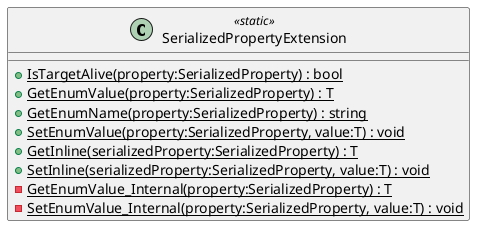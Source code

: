 @startuml
class SerializedPropertyExtension <<static>> {
    + {static} IsTargetAlive(property:SerializedProperty) : bool
    + {static} GetEnumValue(property:SerializedProperty) : T
    + {static} GetEnumName(property:SerializedProperty) : string
    + {static} SetEnumValue(property:SerializedProperty, value:T) : void
    + {static} GetInline(serializedProperty:SerializedProperty) : T
    + {static} SetInline(serializedProperty:SerializedProperty, value:T) : void
    - {static} GetEnumValue_Internal(property:SerializedProperty) : T
    - {static} SetEnumValue_Internal(property:SerializedProperty, value:T) : void
}
@enduml
